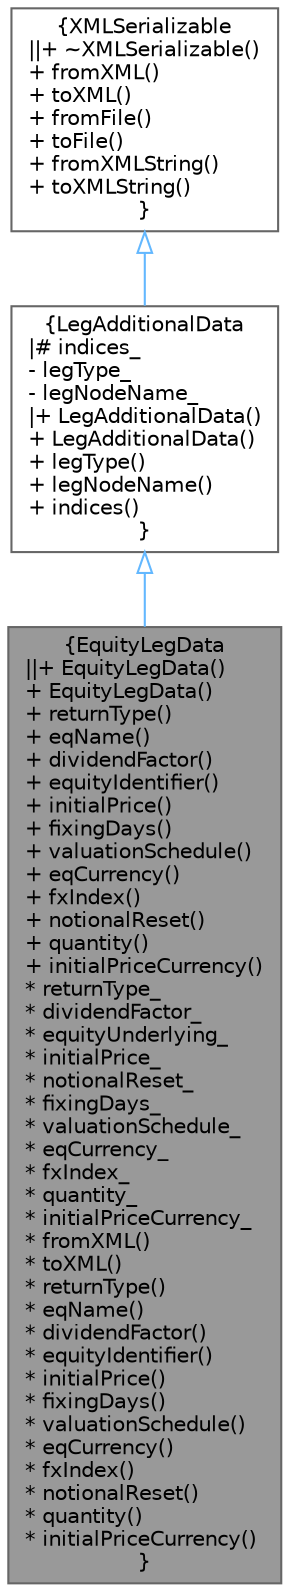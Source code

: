 digraph "EquityLegData"
{
 // INTERACTIVE_SVG=YES
 // LATEX_PDF_SIZE
  bgcolor="transparent";
  edge [fontname=Helvetica,fontsize=10,labelfontname=Helvetica,labelfontsize=10];
  node [fontname=Helvetica,fontsize=10,shape=box,height=0.2,width=0.4];
  Node1 [label="{EquityLegData\n||+ EquityLegData()\l+ EquityLegData()\l+ returnType()\l+ eqName()\l+ dividendFactor()\l+ equityIdentifier()\l+ initialPrice()\l+ fixingDays()\l+ valuationSchedule()\l+ eqCurrency()\l+ fxIndex()\l+ notionalReset()\l+ quantity()\l+ initialPriceCurrency()\l* returnType_\l* dividendFactor_\l* equityUnderlying_\l* initialPrice_\l* notionalReset_\l* fixingDays_\l* valuationSchedule_\l* eqCurrency_\l* fxIndex_\l* quantity_\l* initialPriceCurrency_\l* fromXML()\l* toXML()\l* returnType()\l* eqName()\l* dividendFactor()\l* equityIdentifier()\l* initialPrice()\l* fixingDays()\l* valuationSchedule()\l* eqCurrency()\l* fxIndex()\l* notionalReset()\l* quantity()\l* initialPriceCurrency()\l}",height=0.2,width=0.4,color="gray40", fillcolor="grey60", style="filled", fontcolor="black",tooltip="Serializable Fixed Leg Data."];
  Node2 -> Node1 [dir="back",color="steelblue1",style="solid",arrowtail="onormal"];
  Node2 [label="{LegAdditionalData\n|# indices_\l- legType_\l- legNodeName_\l|+ LegAdditionalData()\l+ LegAdditionalData()\l+ legType()\l+ legNodeName()\l+ indices()\l}",height=0.2,width=0.4,color="gray40", fillcolor="white", style="filled",URL="$classore_1_1data_1_1_leg_additional_data.html",tooltip="Serializable Additional Leg Data."];
  Node3 -> Node2 [dir="back",color="steelblue1",style="solid",arrowtail="onormal"];
  Node3 [label="{XMLSerializable\n||+ ~XMLSerializable()\l+ fromXML()\l+ toXML()\l+ fromFile()\l+ toFile()\l+ fromXMLString()\l+ toXMLString()\l}",height=0.2,width=0.4,color="gray40", fillcolor="white", style="filled",URL="$classore_1_1data_1_1_x_m_l_serializable.html",tooltip="Base class for all serializable classes."];
}
